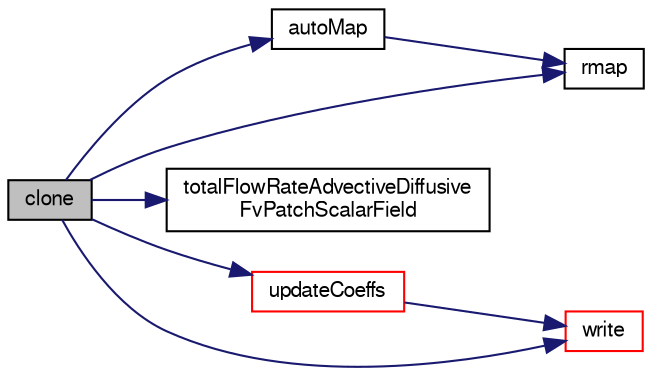 digraph "clone"
{
  bgcolor="transparent";
  edge [fontname="FreeSans",fontsize="10",labelfontname="FreeSans",labelfontsize="10"];
  node [fontname="FreeSans",fontsize="10",shape=record];
  rankdir="LR";
  Node25 [label="clone",height=0.2,width=0.4,color="black", fillcolor="grey75", style="filled", fontcolor="black"];
  Node25 -> Node26 [color="midnightblue",fontsize="10",style="solid",fontname="FreeSans"];
  Node26 [label="autoMap",height=0.2,width=0.4,color="black",URL="$a30794.html#a0ab0c43ce90d756c88dd81e3d0a9eef5",tooltip="Map (and resize as needed) from self given a mapping object. "];
  Node26 -> Node27 [color="midnightblue",fontsize="10",style="solid",fontname="FreeSans"];
  Node27 [label="rmap",height=0.2,width=0.4,color="black",URL="$a30794.html#a713277715ccc0a5ef466b0516d44731f",tooltip="Reverse map the given fvPatchField onto this fvPatchField. "];
  Node25 -> Node27 [color="midnightblue",fontsize="10",style="solid",fontname="FreeSans"];
  Node25 -> Node28 [color="midnightblue",fontsize="10",style="solid",fontname="FreeSans"];
  Node28 [label="totalFlowRateAdvectiveDiffusive\lFvPatchScalarField",height=0.2,width=0.4,color="black",URL="$a30794.html#ad2a0555bb46f764193b2dbc3620d8d82",tooltip="Construct from patch and internal field. "];
  Node25 -> Node29 [color="midnightblue",fontsize="10",style="solid",fontname="FreeSans"];
  Node29 [label="updateCoeffs",height=0.2,width=0.4,color="red",URL="$a30794.html#a7e24eafac629d3733181cd942d4c902f",tooltip="Update the coefficients associated with the patch field. "];
  Node29 -> Node134 [color="midnightblue",fontsize="10",style="solid",fontname="FreeSans"];
  Node134 [label="write",height=0.2,width=0.4,color="red",URL="$a30794.html#a293fdfec8bdfbd5c3913ab4c9f3454ff",tooltip="Write. "];
  Node25 -> Node134 [color="midnightblue",fontsize="10",style="solid",fontname="FreeSans"];
}
